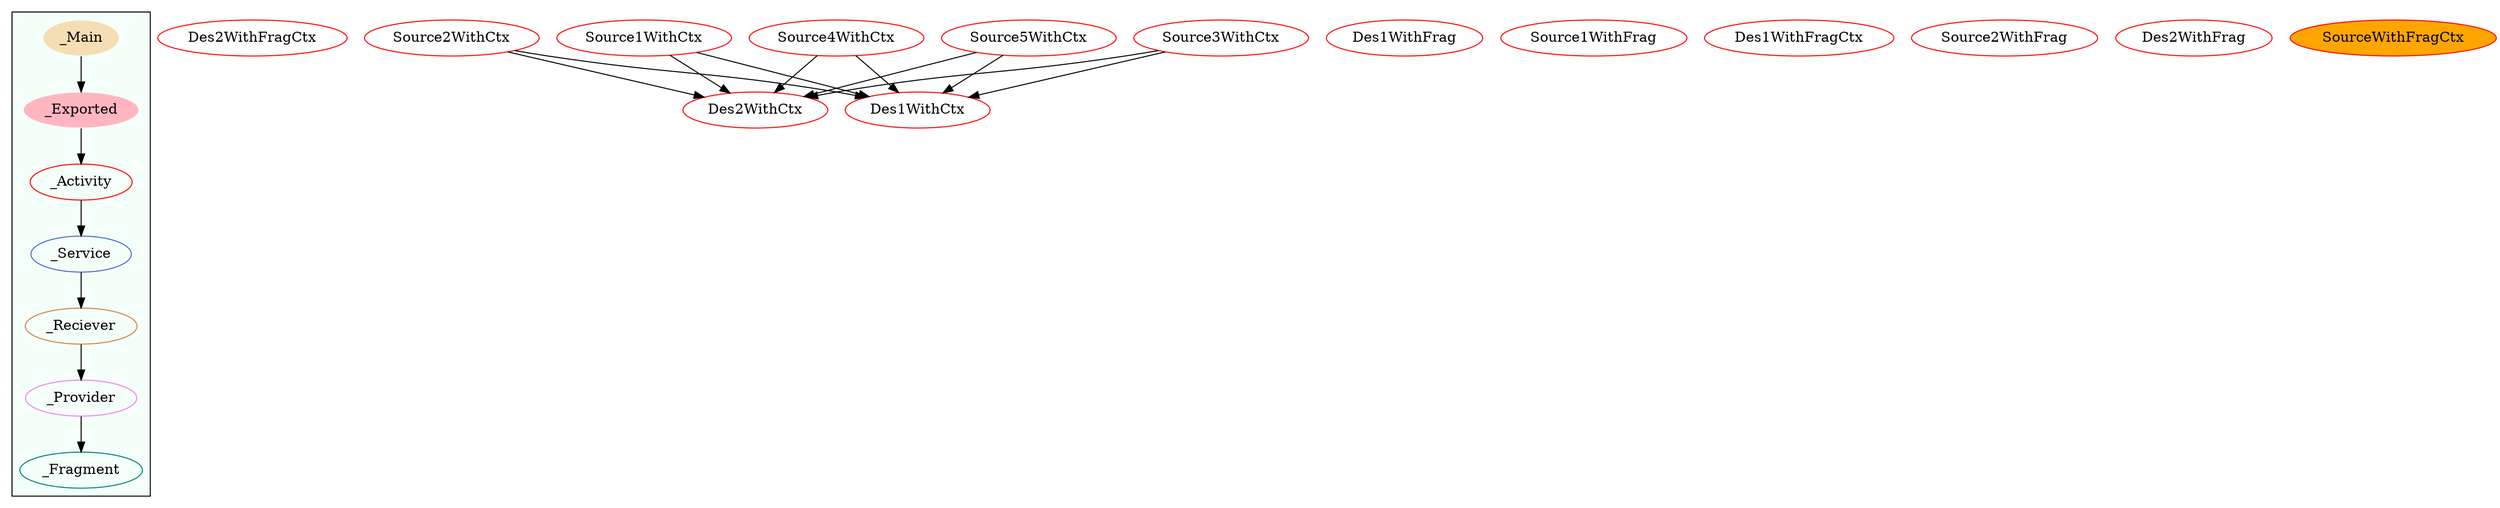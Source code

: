 digraph G {
subgraph cluster_legend{ 
bgcolor=mintcream;
_Activity[color = red];
_Service[color = royalblue];
_Provider[color = violet];
_Reciever[color = peru];
_Fragment[color = teal];
_Main[style=filled, fillcolor=wheat, color = mintcream];
_Exported[style=filled, fillcolor=lightpink, color = mintcream];
_Main -> _Exported -> _Activity -> _Service -> _Reciever -> _Provider -> _Fragment; 
}
Des2WithFragCtx[color = red];
Source3WithCtx[color = red];
Source2WithCtx[color = red];
Source1WithCtx[color = red];
Source4WithCtx[color = red];
Des1WithFrag[color = red];
Des2WithCtx[color = red];
Des1WithCtx[color = red];
Source5WithCtx[color = red];
Source1WithFrag[color = red];
Des1WithFragCtx[color = red];
Source2WithFrag[color = red];
Des2WithFrag[color = red];
SourceWithFragCtx[style=filled, fillcolor=orange, color = red];

 Source3WithCtx -> Des2WithCtx
 Source3WithCtx -> Des1WithCtx
 Source2WithCtx -> Des1WithCtx
 Source2WithCtx -> Des2WithCtx
 Source1WithCtx -> Des2WithCtx
 Source1WithCtx -> Des1WithCtx
 Source4WithCtx -> Des2WithCtx
 Source4WithCtx -> Des1WithCtx
 Source5WithCtx -> Des1WithCtx
 Source5WithCtx -> Des2WithCtx
}